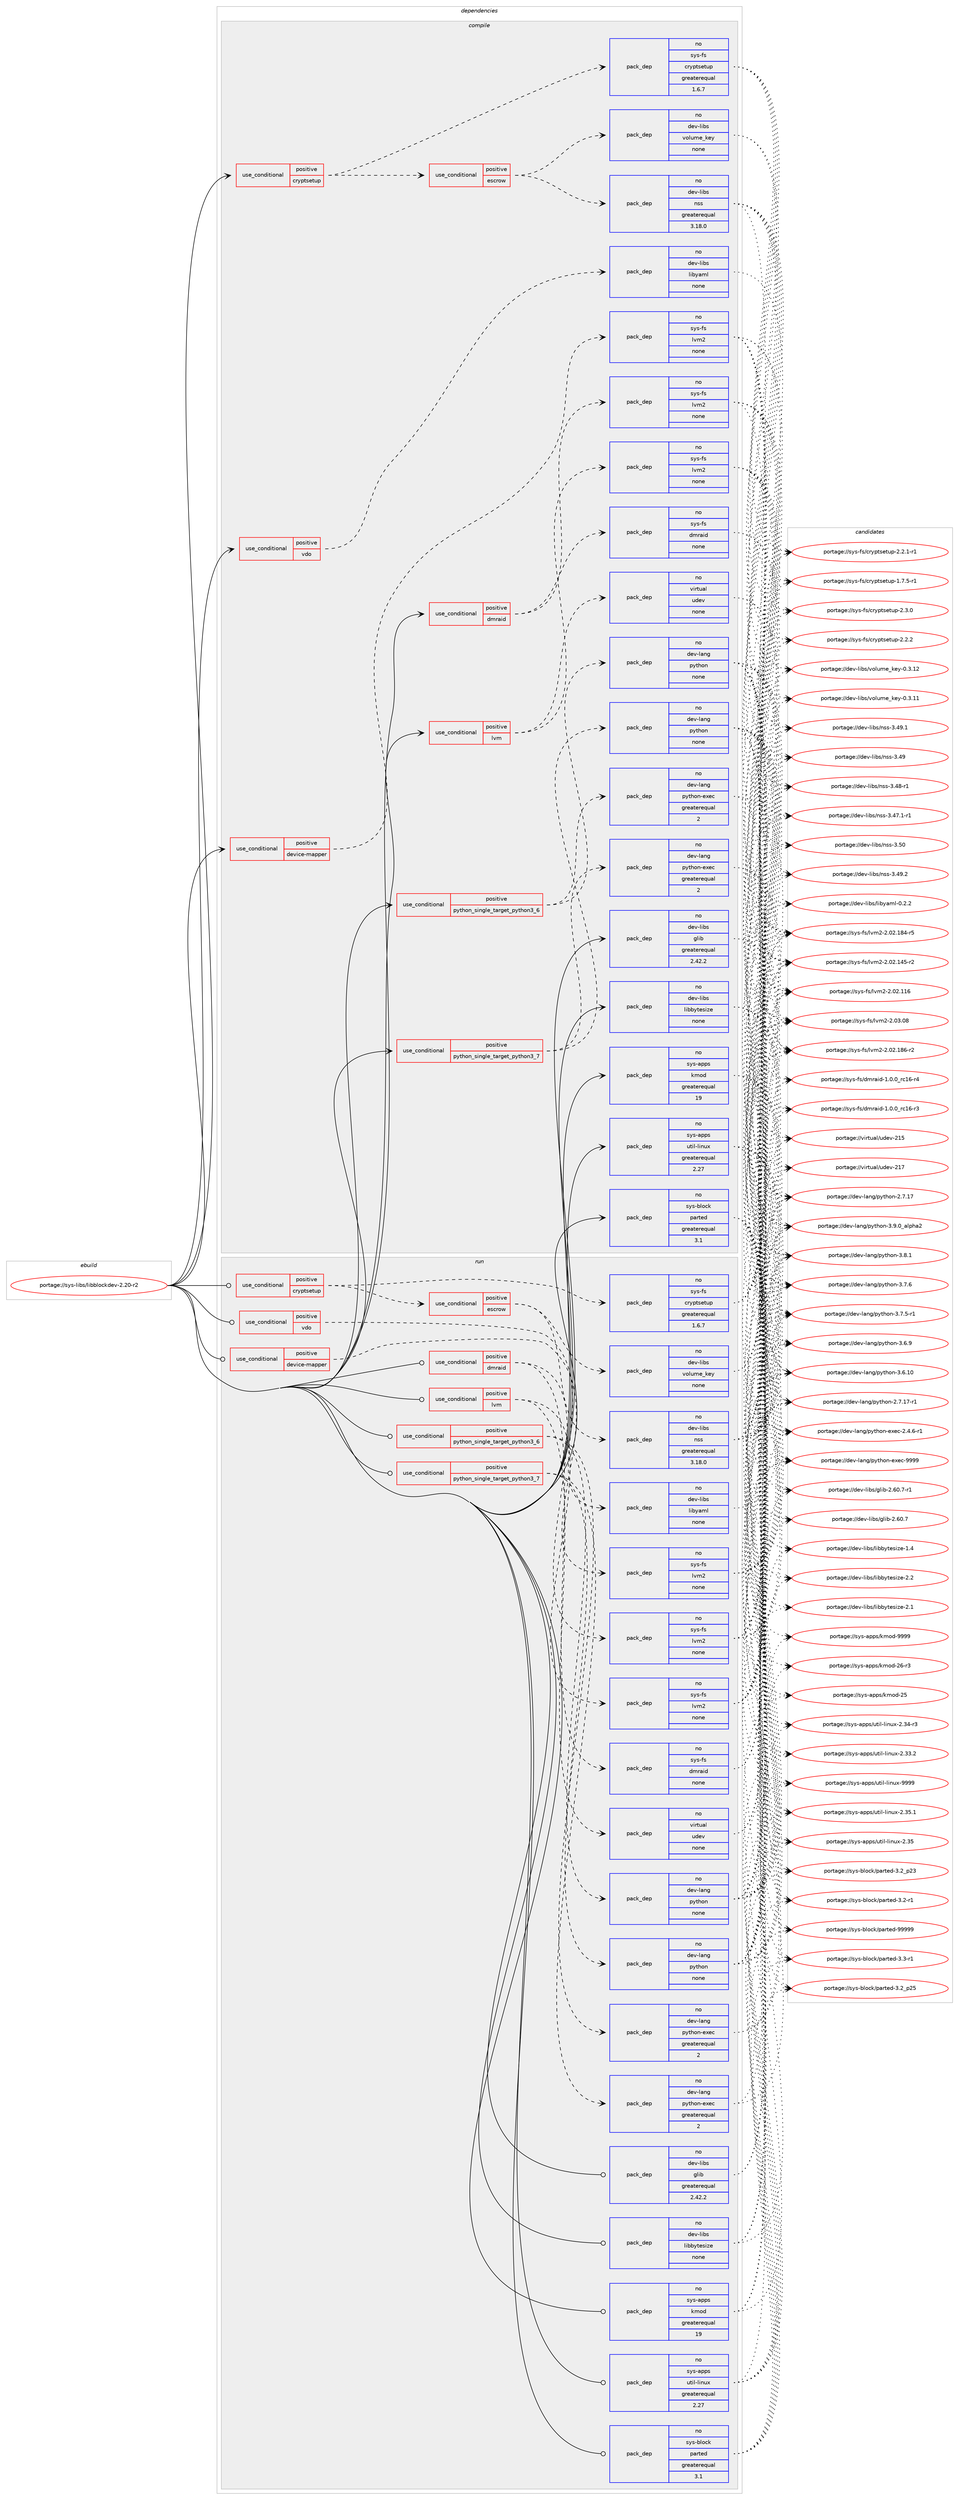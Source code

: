 digraph prolog {

# *************
# Graph options
# *************

newrank=true;
concentrate=true;
compound=true;
graph [rankdir=LR,fontname=Helvetica,fontsize=10,ranksep=1.5];#, ranksep=2.5, nodesep=0.2];
edge  [arrowhead=vee];
node  [fontname=Helvetica,fontsize=10];

# **********
# The ebuild
# **********

subgraph cluster_leftcol {
color=gray;
rank=same;
label=<<i>ebuild</i>>;
id [label="portage://sys-libs/libblockdev-2.20-r2", color=red, width=4, href="../sys-libs/libblockdev-2.20-r2.svg"];
}

# ****************
# The dependencies
# ****************

subgraph cluster_midcol {
color=gray;
label=<<i>dependencies</i>>;
subgraph cluster_compile {
fillcolor="#eeeeee";
style=filled;
label=<<i>compile</i>>;
subgraph cond7745 {
dependency40899 [label=<<TABLE BORDER="0" CELLBORDER="1" CELLSPACING="0" CELLPADDING="4"><TR><TD ROWSPAN="3" CELLPADDING="10">use_conditional</TD></TR><TR><TD>positive</TD></TR><TR><TD>cryptsetup</TD></TR></TABLE>>, shape=none, color=red];
subgraph cond7746 {
dependency40900 [label=<<TABLE BORDER="0" CELLBORDER="1" CELLSPACING="0" CELLPADDING="4"><TR><TD ROWSPAN="3" CELLPADDING="10">use_conditional</TD></TR><TR><TD>positive</TD></TR><TR><TD>escrow</TD></TR></TABLE>>, shape=none, color=red];
subgraph pack32200 {
dependency40901 [label=<<TABLE BORDER="0" CELLBORDER="1" CELLSPACING="0" CELLPADDING="4" WIDTH="220"><TR><TD ROWSPAN="6" CELLPADDING="30">pack_dep</TD></TR><TR><TD WIDTH="110">no</TD></TR><TR><TD>dev-libs</TD></TR><TR><TD>nss</TD></TR><TR><TD>greaterequal</TD></TR><TR><TD>3.18.0</TD></TR></TABLE>>, shape=none, color=blue];
}
dependency40900:e -> dependency40901:w [weight=20,style="dashed",arrowhead="vee"];
subgraph pack32201 {
dependency40902 [label=<<TABLE BORDER="0" CELLBORDER="1" CELLSPACING="0" CELLPADDING="4" WIDTH="220"><TR><TD ROWSPAN="6" CELLPADDING="30">pack_dep</TD></TR><TR><TD WIDTH="110">no</TD></TR><TR><TD>dev-libs</TD></TR><TR><TD>volume_key</TD></TR><TR><TD>none</TD></TR><TR><TD></TD></TR></TABLE>>, shape=none, color=blue];
}
dependency40900:e -> dependency40902:w [weight=20,style="dashed",arrowhead="vee"];
}
dependency40899:e -> dependency40900:w [weight=20,style="dashed",arrowhead="vee"];
subgraph pack32202 {
dependency40903 [label=<<TABLE BORDER="0" CELLBORDER="1" CELLSPACING="0" CELLPADDING="4" WIDTH="220"><TR><TD ROWSPAN="6" CELLPADDING="30">pack_dep</TD></TR><TR><TD WIDTH="110">no</TD></TR><TR><TD>sys-fs</TD></TR><TR><TD>cryptsetup</TD></TR><TR><TD>greaterequal</TD></TR><TR><TD>1.6.7</TD></TR></TABLE>>, shape=none, color=blue];
}
dependency40899:e -> dependency40903:w [weight=20,style="dashed",arrowhead="vee"];
}
id:e -> dependency40899:w [weight=20,style="solid",arrowhead="vee"];
subgraph cond7747 {
dependency40904 [label=<<TABLE BORDER="0" CELLBORDER="1" CELLSPACING="0" CELLPADDING="4"><TR><TD ROWSPAN="3" CELLPADDING="10">use_conditional</TD></TR><TR><TD>positive</TD></TR><TR><TD>device-mapper</TD></TR></TABLE>>, shape=none, color=red];
subgraph pack32203 {
dependency40905 [label=<<TABLE BORDER="0" CELLBORDER="1" CELLSPACING="0" CELLPADDING="4" WIDTH="220"><TR><TD ROWSPAN="6" CELLPADDING="30">pack_dep</TD></TR><TR><TD WIDTH="110">no</TD></TR><TR><TD>sys-fs</TD></TR><TR><TD>lvm2</TD></TR><TR><TD>none</TD></TR><TR><TD></TD></TR></TABLE>>, shape=none, color=blue];
}
dependency40904:e -> dependency40905:w [weight=20,style="dashed",arrowhead="vee"];
}
id:e -> dependency40904:w [weight=20,style="solid",arrowhead="vee"];
subgraph cond7748 {
dependency40906 [label=<<TABLE BORDER="0" CELLBORDER="1" CELLSPACING="0" CELLPADDING="4"><TR><TD ROWSPAN="3" CELLPADDING="10">use_conditional</TD></TR><TR><TD>positive</TD></TR><TR><TD>dmraid</TD></TR></TABLE>>, shape=none, color=red];
subgraph pack32204 {
dependency40907 [label=<<TABLE BORDER="0" CELLBORDER="1" CELLSPACING="0" CELLPADDING="4" WIDTH="220"><TR><TD ROWSPAN="6" CELLPADDING="30">pack_dep</TD></TR><TR><TD WIDTH="110">no</TD></TR><TR><TD>sys-fs</TD></TR><TR><TD>dmraid</TD></TR><TR><TD>none</TD></TR><TR><TD></TD></TR></TABLE>>, shape=none, color=blue];
}
dependency40906:e -> dependency40907:w [weight=20,style="dashed",arrowhead="vee"];
subgraph pack32205 {
dependency40908 [label=<<TABLE BORDER="0" CELLBORDER="1" CELLSPACING="0" CELLPADDING="4" WIDTH="220"><TR><TD ROWSPAN="6" CELLPADDING="30">pack_dep</TD></TR><TR><TD WIDTH="110">no</TD></TR><TR><TD>sys-fs</TD></TR><TR><TD>lvm2</TD></TR><TR><TD>none</TD></TR><TR><TD></TD></TR></TABLE>>, shape=none, color=blue];
}
dependency40906:e -> dependency40908:w [weight=20,style="dashed",arrowhead="vee"];
}
id:e -> dependency40906:w [weight=20,style="solid",arrowhead="vee"];
subgraph cond7749 {
dependency40909 [label=<<TABLE BORDER="0" CELLBORDER="1" CELLSPACING="0" CELLPADDING="4"><TR><TD ROWSPAN="3" CELLPADDING="10">use_conditional</TD></TR><TR><TD>positive</TD></TR><TR><TD>lvm</TD></TR></TABLE>>, shape=none, color=red];
subgraph pack32206 {
dependency40910 [label=<<TABLE BORDER="0" CELLBORDER="1" CELLSPACING="0" CELLPADDING="4" WIDTH="220"><TR><TD ROWSPAN="6" CELLPADDING="30">pack_dep</TD></TR><TR><TD WIDTH="110">no</TD></TR><TR><TD>sys-fs</TD></TR><TR><TD>lvm2</TD></TR><TR><TD>none</TD></TR><TR><TD></TD></TR></TABLE>>, shape=none, color=blue];
}
dependency40909:e -> dependency40910:w [weight=20,style="dashed",arrowhead="vee"];
subgraph pack32207 {
dependency40911 [label=<<TABLE BORDER="0" CELLBORDER="1" CELLSPACING="0" CELLPADDING="4" WIDTH="220"><TR><TD ROWSPAN="6" CELLPADDING="30">pack_dep</TD></TR><TR><TD WIDTH="110">no</TD></TR><TR><TD>virtual</TD></TR><TR><TD>udev</TD></TR><TR><TD>none</TD></TR><TR><TD></TD></TR></TABLE>>, shape=none, color=blue];
}
dependency40909:e -> dependency40911:w [weight=20,style="dashed",arrowhead="vee"];
}
id:e -> dependency40909:w [weight=20,style="solid",arrowhead="vee"];
subgraph cond7750 {
dependency40912 [label=<<TABLE BORDER="0" CELLBORDER="1" CELLSPACING="0" CELLPADDING="4"><TR><TD ROWSPAN="3" CELLPADDING="10">use_conditional</TD></TR><TR><TD>positive</TD></TR><TR><TD>python_single_target_python3_6</TD></TR></TABLE>>, shape=none, color=red];
subgraph pack32208 {
dependency40913 [label=<<TABLE BORDER="0" CELLBORDER="1" CELLSPACING="0" CELLPADDING="4" WIDTH="220"><TR><TD ROWSPAN="6" CELLPADDING="30">pack_dep</TD></TR><TR><TD WIDTH="110">no</TD></TR><TR><TD>dev-lang</TD></TR><TR><TD>python</TD></TR><TR><TD>none</TD></TR><TR><TD></TD></TR></TABLE>>, shape=none, color=blue];
}
dependency40912:e -> dependency40913:w [weight=20,style="dashed",arrowhead="vee"];
subgraph pack32209 {
dependency40914 [label=<<TABLE BORDER="0" CELLBORDER="1" CELLSPACING="0" CELLPADDING="4" WIDTH="220"><TR><TD ROWSPAN="6" CELLPADDING="30">pack_dep</TD></TR><TR><TD WIDTH="110">no</TD></TR><TR><TD>dev-lang</TD></TR><TR><TD>python-exec</TD></TR><TR><TD>greaterequal</TD></TR><TR><TD>2</TD></TR></TABLE>>, shape=none, color=blue];
}
dependency40912:e -> dependency40914:w [weight=20,style="dashed",arrowhead="vee"];
}
id:e -> dependency40912:w [weight=20,style="solid",arrowhead="vee"];
subgraph cond7751 {
dependency40915 [label=<<TABLE BORDER="0" CELLBORDER="1" CELLSPACING="0" CELLPADDING="4"><TR><TD ROWSPAN="3" CELLPADDING="10">use_conditional</TD></TR><TR><TD>positive</TD></TR><TR><TD>python_single_target_python3_7</TD></TR></TABLE>>, shape=none, color=red];
subgraph pack32210 {
dependency40916 [label=<<TABLE BORDER="0" CELLBORDER="1" CELLSPACING="0" CELLPADDING="4" WIDTH="220"><TR><TD ROWSPAN="6" CELLPADDING="30">pack_dep</TD></TR><TR><TD WIDTH="110">no</TD></TR><TR><TD>dev-lang</TD></TR><TR><TD>python</TD></TR><TR><TD>none</TD></TR><TR><TD></TD></TR></TABLE>>, shape=none, color=blue];
}
dependency40915:e -> dependency40916:w [weight=20,style="dashed",arrowhead="vee"];
subgraph pack32211 {
dependency40917 [label=<<TABLE BORDER="0" CELLBORDER="1" CELLSPACING="0" CELLPADDING="4" WIDTH="220"><TR><TD ROWSPAN="6" CELLPADDING="30">pack_dep</TD></TR><TR><TD WIDTH="110">no</TD></TR><TR><TD>dev-lang</TD></TR><TR><TD>python-exec</TD></TR><TR><TD>greaterequal</TD></TR><TR><TD>2</TD></TR></TABLE>>, shape=none, color=blue];
}
dependency40915:e -> dependency40917:w [weight=20,style="dashed",arrowhead="vee"];
}
id:e -> dependency40915:w [weight=20,style="solid",arrowhead="vee"];
subgraph cond7752 {
dependency40918 [label=<<TABLE BORDER="0" CELLBORDER="1" CELLSPACING="0" CELLPADDING="4"><TR><TD ROWSPAN="3" CELLPADDING="10">use_conditional</TD></TR><TR><TD>positive</TD></TR><TR><TD>vdo</TD></TR></TABLE>>, shape=none, color=red];
subgraph pack32212 {
dependency40919 [label=<<TABLE BORDER="0" CELLBORDER="1" CELLSPACING="0" CELLPADDING="4" WIDTH="220"><TR><TD ROWSPAN="6" CELLPADDING="30">pack_dep</TD></TR><TR><TD WIDTH="110">no</TD></TR><TR><TD>dev-libs</TD></TR><TR><TD>libyaml</TD></TR><TR><TD>none</TD></TR><TR><TD></TD></TR></TABLE>>, shape=none, color=blue];
}
dependency40918:e -> dependency40919:w [weight=20,style="dashed",arrowhead="vee"];
}
id:e -> dependency40918:w [weight=20,style="solid",arrowhead="vee"];
subgraph pack32213 {
dependency40920 [label=<<TABLE BORDER="0" CELLBORDER="1" CELLSPACING="0" CELLPADDING="4" WIDTH="220"><TR><TD ROWSPAN="6" CELLPADDING="30">pack_dep</TD></TR><TR><TD WIDTH="110">no</TD></TR><TR><TD>dev-libs</TD></TR><TR><TD>glib</TD></TR><TR><TD>greaterequal</TD></TR><TR><TD>2.42.2</TD></TR></TABLE>>, shape=none, color=blue];
}
id:e -> dependency40920:w [weight=20,style="solid",arrowhead="vee"];
subgraph pack32214 {
dependency40921 [label=<<TABLE BORDER="0" CELLBORDER="1" CELLSPACING="0" CELLPADDING="4" WIDTH="220"><TR><TD ROWSPAN="6" CELLPADDING="30">pack_dep</TD></TR><TR><TD WIDTH="110">no</TD></TR><TR><TD>dev-libs</TD></TR><TR><TD>libbytesize</TD></TR><TR><TD>none</TD></TR><TR><TD></TD></TR></TABLE>>, shape=none, color=blue];
}
id:e -> dependency40921:w [weight=20,style="solid",arrowhead="vee"];
subgraph pack32215 {
dependency40922 [label=<<TABLE BORDER="0" CELLBORDER="1" CELLSPACING="0" CELLPADDING="4" WIDTH="220"><TR><TD ROWSPAN="6" CELLPADDING="30">pack_dep</TD></TR><TR><TD WIDTH="110">no</TD></TR><TR><TD>sys-apps</TD></TR><TR><TD>kmod</TD></TR><TR><TD>greaterequal</TD></TR><TR><TD>19</TD></TR></TABLE>>, shape=none, color=blue];
}
id:e -> dependency40922:w [weight=20,style="solid",arrowhead="vee"];
subgraph pack32216 {
dependency40923 [label=<<TABLE BORDER="0" CELLBORDER="1" CELLSPACING="0" CELLPADDING="4" WIDTH="220"><TR><TD ROWSPAN="6" CELLPADDING="30">pack_dep</TD></TR><TR><TD WIDTH="110">no</TD></TR><TR><TD>sys-apps</TD></TR><TR><TD>util-linux</TD></TR><TR><TD>greaterequal</TD></TR><TR><TD>2.27</TD></TR></TABLE>>, shape=none, color=blue];
}
id:e -> dependency40923:w [weight=20,style="solid",arrowhead="vee"];
subgraph pack32217 {
dependency40924 [label=<<TABLE BORDER="0" CELLBORDER="1" CELLSPACING="0" CELLPADDING="4" WIDTH="220"><TR><TD ROWSPAN="6" CELLPADDING="30">pack_dep</TD></TR><TR><TD WIDTH="110">no</TD></TR><TR><TD>sys-block</TD></TR><TR><TD>parted</TD></TR><TR><TD>greaterequal</TD></TR><TR><TD>3.1</TD></TR></TABLE>>, shape=none, color=blue];
}
id:e -> dependency40924:w [weight=20,style="solid",arrowhead="vee"];
}
subgraph cluster_compileandrun {
fillcolor="#eeeeee";
style=filled;
label=<<i>compile and run</i>>;
}
subgraph cluster_run {
fillcolor="#eeeeee";
style=filled;
label=<<i>run</i>>;
subgraph cond7753 {
dependency40925 [label=<<TABLE BORDER="0" CELLBORDER="1" CELLSPACING="0" CELLPADDING="4"><TR><TD ROWSPAN="3" CELLPADDING="10">use_conditional</TD></TR><TR><TD>positive</TD></TR><TR><TD>cryptsetup</TD></TR></TABLE>>, shape=none, color=red];
subgraph cond7754 {
dependency40926 [label=<<TABLE BORDER="0" CELLBORDER="1" CELLSPACING="0" CELLPADDING="4"><TR><TD ROWSPAN="3" CELLPADDING="10">use_conditional</TD></TR><TR><TD>positive</TD></TR><TR><TD>escrow</TD></TR></TABLE>>, shape=none, color=red];
subgraph pack32218 {
dependency40927 [label=<<TABLE BORDER="0" CELLBORDER="1" CELLSPACING="0" CELLPADDING="4" WIDTH="220"><TR><TD ROWSPAN="6" CELLPADDING="30">pack_dep</TD></TR><TR><TD WIDTH="110">no</TD></TR><TR><TD>dev-libs</TD></TR><TR><TD>nss</TD></TR><TR><TD>greaterequal</TD></TR><TR><TD>3.18.0</TD></TR></TABLE>>, shape=none, color=blue];
}
dependency40926:e -> dependency40927:w [weight=20,style="dashed",arrowhead="vee"];
subgraph pack32219 {
dependency40928 [label=<<TABLE BORDER="0" CELLBORDER="1" CELLSPACING="0" CELLPADDING="4" WIDTH="220"><TR><TD ROWSPAN="6" CELLPADDING="30">pack_dep</TD></TR><TR><TD WIDTH="110">no</TD></TR><TR><TD>dev-libs</TD></TR><TR><TD>volume_key</TD></TR><TR><TD>none</TD></TR><TR><TD></TD></TR></TABLE>>, shape=none, color=blue];
}
dependency40926:e -> dependency40928:w [weight=20,style="dashed",arrowhead="vee"];
}
dependency40925:e -> dependency40926:w [weight=20,style="dashed",arrowhead="vee"];
subgraph pack32220 {
dependency40929 [label=<<TABLE BORDER="0" CELLBORDER="1" CELLSPACING="0" CELLPADDING="4" WIDTH="220"><TR><TD ROWSPAN="6" CELLPADDING="30">pack_dep</TD></TR><TR><TD WIDTH="110">no</TD></TR><TR><TD>sys-fs</TD></TR><TR><TD>cryptsetup</TD></TR><TR><TD>greaterequal</TD></TR><TR><TD>1.6.7</TD></TR></TABLE>>, shape=none, color=blue];
}
dependency40925:e -> dependency40929:w [weight=20,style="dashed",arrowhead="vee"];
}
id:e -> dependency40925:w [weight=20,style="solid",arrowhead="odot"];
subgraph cond7755 {
dependency40930 [label=<<TABLE BORDER="0" CELLBORDER="1" CELLSPACING="0" CELLPADDING="4"><TR><TD ROWSPAN="3" CELLPADDING="10">use_conditional</TD></TR><TR><TD>positive</TD></TR><TR><TD>device-mapper</TD></TR></TABLE>>, shape=none, color=red];
subgraph pack32221 {
dependency40931 [label=<<TABLE BORDER="0" CELLBORDER="1" CELLSPACING="0" CELLPADDING="4" WIDTH="220"><TR><TD ROWSPAN="6" CELLPADDING="30">pack_dep</TD></TR><TR><TD WIDTH="110">no</TD></TR><TR><TD>sys-fs</TD></TR><TR><TD>lvm2</TD></TR><TR><TD>none</TD></TR><TR><TD></TD></TR></TABLE>>, shape=none, color=blue];
}
dependency40930:e -> dependency40931:w [weight=20,style="dashed",arrowhead="vee"];
}
id:e -> dependency40930:w [weight=20,style="solid",arrowhead="odot"];
subgraph cond7756 {
dependency40932 [label=<<TABLE BORDER="0" CELLBORDER="1" CELLSPACING="0" CELLPADDING="4"><TR><TD ROWSPAN="3" CELLPADDING="10">use_conditional</TD></TR><TR><TD>positive</TD></TR><TR><TD>dmraid</TD></TR></TABLE>>, shape=none, color=red];
subgraph pack32222 {
dependency40933 [label=<<TABLE BORDER="0" CELLBORDER="1" CELLSPACING="0" CELLPADDING="4" WIDTH="220"><TR><TD ROWSPAN="6" CELLPADDING="30">pack_dep</TD></TR><TR><TD WIDTH="110">no</TD></TR><TR><TD>sys-fs</TD></TR><TR><TD>dmraid</TD></TR><TR><TD>none</TD></TR><TR><TD></TD></TR></TABLE>>, shape=none, color=blue];
}
dependency40932:e -> dependency40933:w [weight=20,style="dashed",arrowhead="vee"];
subgraph pack32223 {
dependency40934 [label=<<TABLE BORDER="0" CELLBORDER="1" CELLSPACING="0" CELLPADDING="4" WIDTH="220"><TR><TD ROWSPAN="6" CELLPADDING="30">pack_dep</TD></TR><TR><TD WIDTH="110">no</TD></TR><TR><TD>sys-fs</TD></TR><TR><TD>lvm2</TD></TR><TR><TD>none</TD></TR><TR><TD></TD></TR></TABLE>>, shape=none, color=blue];
}
dependency40932:e -> dependency40934:w [weight=20,style="dashed",arrowhead="vee"];
}
id:e -> dependency40932:w [weight=20,style="solid",arrowhead="odot"];
subgraph cond7757 {
dependency40935 [label=<<TABLE BORDER="0" CELLBORDER="1" CELLSPACING="0" CELLPADDING="4"><TR><TD ROWSPAN="3" CELLPADDING="10">use_conditional</TD></TR><TR><TD>positive</TD></TR><TR><TD>lvm</TD></TR></TABLE>>, shape=none, color=red];
subgraph pack32224 {
dependency40936 [label=<<TABLE BORDER="0" CELLBORDER="1" CELLSPACING="0" CELLPADDING="4" WIDTH="220"><TR><TD ROWSPAN="6" CELLPADDING="30">pack_dep</TD></TR><TR><TD WIDTH="110">no</TD></TR><TR><TD>sys-fs</TD></TR><TR><TD>lvm2</TD></TR><TR><TD>none</TD></TR><TR><TD></TD></TR></TABLE>>, shape=none, color=blue];
}
dependency40935:e -> dependency40936:w [weight=20,style="dashed",arrowhead="vee"];
subgraph pack32225 {
dependency40937 [label=<<TABLE BORDER="0" CELLBORDER="1" CELLSPACING="0" CELLPADDING="4" WIDTH="220"><TR><TD ROWSPAN="6" CELLPADDING="30">pack_dep</TD></TR><TR><TD WIDTH="110">no</TD></TR><TR><TD>virtual</TD></TR><TR><TD>udev</TD></TR><TR><TD>none</TD></TR><TR><TD></TD></TR></TABLE>>, shape=none, color=blue];
}
dependency40935:e -> dependency40937:w [weight=20,style="dashed",arrowhead="vee"];
}
id:e -> dependency40935:w [weight=20,style="solid",arrowhead="odot"];
subgraph cond7758 {
dependency40938 [label=<<TABLE BORDER="0" CELLBORDER="1" CELLSPACING="0" CELLPADDING="4"><TR><TD ROWSPAN="3" CELLPADDING="10">use_conditional</TD></TR><TR><TD>positive</TD></TR><TR><TD>python_single_target_python3_6</TD></TR></TABLE>>, shape=none, color=red];
subgraph pack32226 {
dependency40939 [label=<<TABLE BORDER="0" CELLBORDER="1" CELLSPACING="0" CELLPADDING="4" WIDTH="220"><TR><TD ROWSPAN="6" CELLPADDING="30">pack_dep</TD></TR><TR><TD WIDTH="110">no</TD></TR><TR><TD>dev-lang</TD></TR><TR><TD>python</TD></TR><TR><TD>none</TD></TR><TR><TD></TD></TR></TABLE>>, shape=none, color=blue];
}
dependency40938:e -> dependency40939:w [weight=20,style="dashed",arrowhead="vee"];
subgraph pack32227 {
dependency40940 [label=<<TABLE BORDER="0" CELLBORDER="1" CELLSPACING="0" CELLPADDING="4" WIDTH="220"><TR><TD ROWSPAN="6" CELLPADDING="30">pack_dep</TD></TR><TR><TD WIDTH="110">no</TD></TR><TR><TD>dev-lang</TD></TR><TR><TD>python-exec</TD></TR><TR><TD>greaterequal</TD></TR><TR><TD>2</TD></TR></TABLE>>, shape=none, color=blue];
}
dependency40938:e -> dependency40940:w [weight=20,style="dashed",arrowhead="vee"];
}
id:e -> dependency40938:w [weight=20,style="solid",arrowhead="odot"];
subgraph cond7759 {
dependency40941 [label=<<TABLE BORDER="0" CELLBORDER="1" CELLSPACING="0" CELLPADDING="4"><TR><TD ROWSPAN="3" CELLPADDING="10">use_conditional</TD></TR><TR><TD>positive</TD></TR><TR><TD>python_single_target_python3_7</TD></TR></TABLE>>, shape=none, color=red];
subgraph pack32228 {
dependency40942 [label=<<TABLE BORDER="0" CELLBORDER="1" CELLSPACING="0" CELLPADDING="4" WIDTH="220"><TR><TD ROWSPAN="6" CELLPADDING="30">pack_dep</TD></TR><TR><TD WIDTH="110">no</TD></TR><TR><TD>dev-lang</TD></TR><TR><TD>python</TD></TR><TR><TD>none</TD></TR><TR><TD></TD></TR></TABLE>>, shape=none, color=blue];
}
dependency40941:e -> dependency40942:w [weight=20,style="dashed",arrowhead="vee"];
subgraph pack32229 {
dependency40943 [label=<<TABLE BORDER="0" CELLBORDER="1" CELLSPACING="0" CELLPADDING="4" WIDTH="220"><TR><TD ROWSPAN="6" CELLPADDING="30">pack_dep</TD></TR><TR><TD WIDTH="110">no</TD></TR><TR><TD>dev-lang</TD></TR><TR><TD>python-exec</TD></TR><TR><TD>greaterequal</TD></TR><TR><TD>2</TD></TR></TABLE>>, shape=none, color=blue];
}
dependency40941:e -> dependency40943:w [weight=20,style="dashed",arrowhead="vee"];
}
id:e -> dependency40941:w [weight=20,style="solid",arrowhead="odot"];
subgraph cond7760 {
dependency40944 [label=<<TABLE BORDER="0" CELLBORDER="1" CELLSPACING="0" CELLPADDING="4"><TR><TD ROWSPAN="3" CELLPADDING="10">use_conditional</TD></TR><TR><TD>positive</TD></TR><TR><TD>vdo</TD></TR></TABLE>>, shape=none, color=red];
subgraph pack32230 {
dependency40945 [label=<<TABLE BORDER="0" CELLBORDER="1" CELLSPACING="0" CELLPADDING="4" WIDTH="220"><TR><TD ROWSPAN="6" CELLPADDING="30">pack_dep</TD></TR><TR><TD WIDTH="110">no</TD></TR><TR><TD>dev-libs</TD></TR><TR><TD>libyaml</TD></TR><TR><TD>none</TD></TR><TR><TD></TD></TR></TABLE>>, shape=none, color=blue];
}
dependency40944:e -> dependency40945:w [weight=20,style="dashed",arrowhead="vee"];
}
id:e -> dependency40944:w [weight=20,style="solid",arrowhead="odot"];
subgraph pack32231 {
dependency40946 [label=<<TABLE BORDER="0" CELLBORDER="1" CELLSPACING="0" CELLPADDING="4" WIDTH="220"><TR><TD ROWSPAN="6" CELLPADDING="30">pack_dep</TD></TR><TR><TD WIDTH="110">no</TD></TR><TR><TD>dev-libs</TD></TR><TR><TD>glib</TD></TR><TR><TD>greaterequal</TD></TR><TR><TD>2.42.2</TD></TR></TABLE>>, shape=none, color=blue];
}
id:e -> dependency40946:w [weight=20,style="solid",arrowhead="odot"];
subgraph pack32232 {
dependency40947 [label=<<TABLE BORDER="0" CELLBORDER="1" CELLSPACING="0" CELLPADDING="4" WIDTH="220"><TR><TD ROWSPAN="6" CELLPADDING="30">pack_dep</TD></TR><TR><TD WIDTH="110">no</TD></TR><TR><TD>dev-libs</TD></TR><TR><TD>libbytesize</TD></TR><TR><TD>none</TD></TR><TR><TD></TD></TR></TABLE>>, shape=none, color=blue];
}
id:e -> dependency40947:w [weight=20,style="solid",arrowhead="odot"];
subgraph pack32233 {
dependency40948 [label=<<TABLE BORDER="0" CELLBORDER="1" CELLSPACING="0" CELLPADDING="4" WIDTH="220"><TR><TD ROWSPAN="6" CELLPADDING="30">pack_dep</TD></TR><TR><TD WIDTH="110">no</TD></TR><TR><TD>sys-apps</TD></TR><TR><TD>kmod</TD></TR><TR><TD>greaterequal</TD></TR><TR><TD>19</TD></TR></TABLE>>, shape=none, color=blue];
}
id:e -> dependency40948:w [weight=20,style="solid",arrowhead="odot"];
subgraph pack32234 {
dependency40949 [label=<<TABLE BORDER="0" CELLBORDER="1" CELLSPACING="0" CELLPADDING="4" WIDTH="220"><TR><TD ROWSPAN="6" CELLPADDING="30">pack_dep</TD></TR><TR><TD WIDTH="110">no</TD></TR><TR><TD>sys-apps</TD></TR><TR><TD>util-linux</TD></TR><TR><TD>greaterequal</TD></TR><TR><TD>2.27</TD></TR></TABLE>>, shape=none, color=blue];
}
id:e -> dependency40949:w [weight=20,style="solid",arrowhead="odot"];
subgraph pack32235 {
dependency40950 [label=<<TABLE BORDER="0" CELLBORDER="1" CELLSPACING="0" CELLPADDING="4" WIDTH="220"><TR><TD ROWSPAN="6" CELLPADDING="30">pack_dep</TD></TR><TR><TD WIDTH="110">no</TD></TR><TR><TD>sys-block</TD></TR><TR><TD>parted</TD></TR><TR><TD>greaterequal</TD></TR><TR><TD>3.1</TD></TR></TABLE>>, shape=none, color=blue];
}
id:e -> dependency40950:w [weight=20,style="solid",arrowhead="odot"];
}
}

# **************
# The candidates
# **************

subgraph cluster_choices {
rank=same;
color=gray;
label=<<i>candidates</i>>;

subgraph choice32200 {
color=black;
nodesep=1;
choice1001011184510810598115471101151154551465348 [label="portage://dev-libs/nss-3.50", color=red, width=4,href="../dev-libs/nss-3.50.svg"];
choice10010111845108105981154711011511545514652574650 [label="portage://dev-libs/nss-3.49.2", color=red, width=4,href="../dev-libs/nss-3.49.2.svg"];
choice10010111845108105981154711011511545514652574649 [label="portage://dev-libs/nss-3.49.1", color=red, width=4,href="../dev-libs/nss-3.49.1.svg"];
choice1001011184510810598115471101151154551465257 [label="portage://dev-libs/nss-3.49", color=red, width=4,href="../dev-libs/nss-3.49.svg"];
choice10010111845108105981154711011511545514652564511449 [label="portage://dev-libs/nss-3.48-r1", color=red, width=4,href="../dev-libs/nss-3.48-r1.svg"];
choice100101118451081059811547110115115455146525546494511449 [label="portage://dev-libs/nss-3.47.1-r1", color=red, width=4,href="../dev-libs/nss-3.47.1-r1.svg"];
dependency40901:e -> choice1001011184510810598115471101151154551465348:w [style=dotted,weight="100"];
dependency40901:e -> choice10010111845108105981154711011511545514652574650:w [style=dotted,weight="100"];
dependency40901:e -> choice10010111845108105981154711011511545514652574649:w [style=dotted,weight="100"];
dependency40901:e -> choice1001011184510810598115471101151154551465257:w [style=dotted,weight="100"];
dependency40901:e -> choice10010111845108105981154711011511545514652564511449:w [style=dotted,weight="100"];
dependency40901:e -> choice100101118451081059811547110115115455146525546494511449:w [style=dotted,weight="100"];
}
subgraph choice32201 {
color=black;
nodesep=1;
choice1001011184510810598115471181111081171091019510710112145484651464950 [label="portage://dev-libs/volume_key-0.3.12", color=red, width=4,href="../dev-libs/volume_key-0.3.12.svg"];
choice1001011184510810598115471181111081171091019510710112145484651464949 [label="portage://dev-libs/volume_key-0.3.11", color=red, width=4,href="../dev-libs/volume_key-0.3.11.svg"];
dependency40902:e -> choice1001011184510810598115471181111081171091019510710112145484651464950:w [style=dotted,weight="100"];
dependency40902:e -> choice1001011184510810598115471181111081171091019510710112145484651464949:w [style=dotted,weight="100"];
}
subgraph choice32202 {
color=black;
nodesep=1;
choice115121115451021154799114121112116115101116117112455046514648 [label="portage://sys-fs/cryptsetup-2.3.0", color=red, width=4,href="../sys-fs/cryptsetup-2.3.0.svg"];
choice115121115451021154799114121112116115101116117112455046504650 [label="portage://sys-fs/cryptsetup-2.2.2", color=red, width=4,href="../sys-fs/cryptsetup-2.2.2.svg"];
choice1151211154510211547991141211121161151011161171124550465046494511449 [label="portage://sys-fs/cryptsetup-2.2.1-r1", color=red, width=4,href="../sys-fs/cryptsetup-2.2.1-r1.svg"];
choice1151211154510211547991141211121161151011161171124549465546534511449 [label="portage://sys-fs/cryptsetup-1.7.5-r1", color=red, width=4,href="../sys-fs/cryptsetup-1.7.5-r1.svg"];
dependency40903:e -> choice115121115451021154799114121112116115101116117112455046514648:w [style=dotted,weight="100"];
dependency40903:e -> choice115121115451021154799114121112116115101116117112455046504650:w [style=dotted,weight="100"];
dependency40903:e -> choice1151211154510211547991141211121161151011161171124550465046494511449:w [style=dotted,weight="100"];
dependency40903:e -> choice1151211154510211547991141211121161151011161171124549465546534511449:w [style=dotted,weight="100"];
}
subgraph choice32203 {
color=black;
nodesep=1;
choice1151211154510211547108118109504550464851464856 [label="portage://sys-fs/lvm2-2.03.08", color=red, width=4,href="../sys-fs/lvm2-2.03.08.svg"];
choice1151211154510211547108118109504550464850464956544511450 [label="portage://sys-fs/lvm2-2.02.186-r2", color=red, width=4,href="../sys-fs/lvm2-2.02.186-r2.svg"];
choice1151211154510211547108118109504550464850464956524511453 [label="portage://sys-fs/lvm2-2.02.184-r5", color=red, width=4,href="../sys-fs/lvm2-2.02.184-r5.svg"];
choice1151211154510211547108118109504550464850464952534511450 [label="portage://sys-fs/lvm2-2.02.145-r2", color=red, width=4,href="../sys-fs/lvm2-2.02.145-r2.svg"];
choice115121115451021154710811810950455046485046494954 [label="portage://sys-fs/lvm2-2.02.116", color=red, width=4,href="../sys-fs/lvm2-2.02.116.svg"];
dependency40905:e -> choice1151211154510211547108118109504550464851464856:w [style=dotted,weight="100"];
dependency40905:e -> choice1151211154510211547108118109504550464850464956544511450:w [style=dotted,weight="100"];
dependency40905:e -> choice1151211154510211547108118109504550464850464956524511453:w [style=dotted,weight="100"];
dependency40905:e -> choice1151211154510211547108118109504550464850464952534511450:w [style=dotted,weight="100"];
dependency40905:e -> choice115121115451021154710811810950455046485046494954:w [style=dotted,weight="100"];
}
subgraph choice32204 {
color=black;
nodesep=1;
choice115121115451021154710010911497105100454946484648951149949544511452 [label="portage://sys-fs/dmraid-1.0.0_rc16-r4", color=red, width=4,href="../sys-fs/dmraid-1.0.0_rc16-r4.svg"];
choice115121115451021154710010911497105100454946484648951149949544511451 [label="portage://sys-fs/dmraid-1.0.0_rc16-r3", color=red, width=4,href="../sys-fs/dmraid-1.0.0_rc16-r3.svg"];
dependency40907:e -> choice115121115451021154710010911497105100454946484648951149949544511452:w [style=dotted,weight="100"];
dependency40907:e -> choice115121115451021154710010911497105100454946484648951149949544511451:w [style=dotted,weight="100"];
}
subgraph choice32205 {
color=black;
nodesep=1;
choice1151211154510211547108118109504550464851464856 [label="portage://sys-fs/lvm2-2.03.08", color=red, width=4,href="../sys-fs/lvm2-2.03.08.svg"];
choice1151211154510211547108118109504550464850464956544511450 [label="portage://sys-fs/lvm2-2.02.186-r2", color=red, width=4,href="../sys-fs/lvm2-2.02.186-r2.svg"];
choice1151211154510211547108118109504550464850464956524511453 [label="portage://sys-fs/lvm2-2.02.184-r5", color=red, width=4,href="../sys-fs/lvm2-2.02.184-r5.svg"];
choice1151211154510211547108118109504550464850464952534511450 [label="portage://sys-fs/lvm2-2.02.145-r2", color=red, width=4,href="../sys-fs/lvm2-2.02.145-r2.svg"];
choice115121115451021154710811810950455046485046494954 [label="portage://sys-fs/lvm2-2.02.116", color=red, width=4,href="../sys-fs/lvm2-2.02.116.svg"];
dependency40908:e -> choice1151211154510211547108118109504550464851464856:w [style=dotted,weight="100"];
dependency40908:e -> choice1151211154510211547108118109504550464850464956544511450:w [style=dotted,weight="100"];
dependency40908:e -> choice1151211154510211547108118109504550464850464956524511453:w [style=dotted,weight="100"];
dependency40908:e -> choice1151211154510211547108118109504550464850464952534511450:w [style=dotted,weight="100"];
dependency40908:e -> choice115121115451021154710811810950455046485046494954:w [style=dotted,weight="100"];
}
subgraph choice32206 {
color=black;
nodesep=1;
choice1151211154510211547108118109504550464851464856 [label="portage://sys-fs/lvm2-2.03.08", color=red, width=4,href="../sys-fs/lvm2-2.03.08.svg"];
choice1151211154510211547108118109504550464850464956544511450 [label="portage://sys-fs/lvm2-2.02.186-r2", color=red, width=4,href="../sys-fs/lvm2-2.02.186-r2.svg"];
choice1151211154510211547108118109504550464850464956524511453 [label="portage://sys-fs/lvm2-2.02.184-r5", color=red, width=4,href="../sys-fs/lvm2-2.02.184-r5.svg"];
choice1151211154510211547108118109504550464850464952534511450 [label="portage://sys-fs/lvm2-2.02.145-r2", color=red, width=4,href="../sys-fs/lvm2-2.02.145-r2.svg"];
choice115121115451021154710811810950455046485046494954 [label="portage://sys-fs/lvm2-2.02.116", color=red, width=4,href="../sys-fs/lvm2-2.02.116.svg"];
dependency40910:e -> choice1151211154510211547108118109504550464851464856:w [style=dotted,weight="100"];
dependency40910:e -> choice1151211154510211547108118109504550464850464956544511450:w [style=dotted,weight="100"];
dependency40910:e -> choice1151211154510211547108118109504550464850464956524511453:w [style=dotted,weight="100"];
dependency40910:e -> choice1151211154510211547108118109504550464850464952534511450:w [style=dotted,weight="100"];
dependency40910:e -> choice115121115451021154710811810950455046485046494954:w [style=dotted,weight="100"];
}
subgraph choice32207 {
color=black;
nodesep=1;
choice118105114116117971084711710010111845504955 [label="portage://virtual/udev-217", color=red, width=4,href="../virtual/udev-217.svg"];
choice118105114116117971084711710010111845504953 [label="portage://virtual/udev-215", color=red, width=4,href="../virtual/udev-215.svg"];
dependency40911:e -> choice118105114116117971084711710010111845504955:w [style=dotted,weight="100"];
dependency40911:e -> choice118105114116117971084711710010111845504953:w [style=dotted,weight="100"];
}
subgraph choice32208 {
color=black;
nodesep=1;
choice10010111845108971101034711212111610411111045514657464895971081121049750 [label="portage://dev-lang/python-3.9.0_alpha2", color=red, width=4,href="../dev-lang/python-3.9.0_alpha2.svg"];
choice100101118451089711010347112121116104111110455146564649 [label="portage://dev-lang/python-3.8.1", color=red, width=4,href="../dev-lang/python-3.8.1.svg"];
choice100101118451089711010347112121116104111110455146554654 [label="portage://dev-lang/python-3.7.6", color=red, width=4,href="../dev-lang/python-3.7.6.svg"];
choice1001011184510897110103471121211161041111104551465546534511449 [label="portage://dev-lang/python-3.7.5-r1", color=red, width=4,href="../dev-lang/python-3.7.5-r1.svg"];
choice100101118451089711010347112121116104111110455146544657 [label="portage://dev-lang/python-3.6.9", color=red, width=4,href="../dev-lang/python-3.6.9.svg"];
choice10010111845108971101034711212111610411111045514654464948 [label="portage://dev-lang/python-3.6.10", color=red, width=4,href="../dev-lang/python-3.6.10.svg"];
choice100101118451089711010347112121116104111110455046554649554511449 [label="portage://dev-lang/python-2.7.17-r1", color=red, width=4,href="../dev-lang/python-2.7.17-r1.svg"];
choice10010111845108971101034711212111610411111045504655464955 [label="portage://dev-lang/python-2.7.17", color=red, width=4,href="../dev-lang/python-2.7.17.svg"];
dependency40913:e -> choice10010111845108971101034711212111610411111045514657464895971081121049750:w [style=dotted,weight="100"];
dependency40913:e -> choice100101118451089711010347112121116104111110455146564649:w [style=dotted,weight="100"];
dependency40913:e -> choice100101118451089711010347112121116104111110455146554654:w [style=dotted,weight="100"];
dependency40913:e -> choice1001011184510897110103471121211161041111104551465546534511449:w [style=dotted,weight="100"];
dependency40913:e -> choice100101118451089711010347112121116104111110455146544657:w [style=dotted,weight="100"];
dependency40913:e -> choice10010111845108971101034711212111610411111045514654464948:w [style=dotted,weight="100"];
dependency40913:e -> choice100101118451089711010347112121116104111110455046554649554511449:w [style=dotted,weight="100"];
dependency40913:e -> choice10010111845108971101034711212111610411111045504655464955:w [style=dotted,weight="100"];
}
subgraph choice32209 {
color=black;
nodesep=1;
choice10010111845108971101034711212111610411111045101120101994557575757 [label="portage://dev-lang/python-exec-9999", color=red, width=4,href="../dev-lang/python-exec-9999.svg"];
choice10010111845108971101034711212111610411111045101120101994550465246544511449 [label="portage://dev-lang/python-exec-2.4.6-r1", color=red, width=4,href="../dev-lang/python-exec-2.4.6-r1.svg"];
dependency40914:e -> choice10010111845108971101034711212111610411111045101120101994557575757:w [style=dotted,weight="100"];
dependency40914:e -> choice10010111845108971101034711212111610411111045101120101994550465246544511449:w [style=dotted,weight="100"];
}
subgraph choice32210 {
color=black;
nodesep=1;
choice10010111845108971101034711212111610411111045514657464895971081121049750 [label="portage://dev-lang/python-3.9.0_alpha2", color=red, width=4,href="../dev-lang/python-3.9.0_alpha2.svg"];
choice100101118451089711010347112121116104111110455146564649 [label="portage://dev-lang/python-3.8.1", color=red, width=4,href="../dev-lang/python-3.8.1.svg"];
choice100101118451089711010347112121116104111110455146554654 [label="portage://dev-lang/python-3.7.6", color=red, width=4,href="../dev-lang/python-3.7.6.svg"];
choice1001011184510897110103471121211161041111104551465546534511449 [label="portage://dev-lang/python-3.7.5-r1", color=red, width=4,href="../dev-lang/python-3.7.5-r1.svg"];
choice100101118451089711010347112121116104111110455146544657 [label="portage://dev-lang/python-3.6.9", color=red, width=4,href="../dev-lang/python-3.6.9.svg"];
choice10010111845108971101034711212111610411111045514654464948 [label="portage://dev-lang/python-3.6.10", color=red, width=4,href="../dev-lang/python-3.6.10.svg"];
choice100101118451089711010347112121116104111110455046554649554511449 [label="portage://dev-lang/python-2.7.17-r1", color=red, width=4,href="../dev-lang/python-2.7.17-r1.svg"];
choice10010111845108971101034711212111610411111045504655464955 [label="portage://dev-lang/python-2.7.17", color=red, width=4,href="../dev-lang/python-2.7.17.svg"];
dependency40916:e -> choice10010111845108971101034711212111610411111045514657464895971081121049750:w [style=dotted,weight="100"];
dependency40916:e -> choice100101118451089711010347112121116104111110455146564649:w [style=dotted,weight="100"];
dependency40916:e -> choice100101118451089711010347112121116104111110455146554654:w [style=dotted,weight="100"];
dependency40916:e -> choice1001011184510897110103471121211161041111104551465546534511449:w [style=dotted,weight="100"];
dependency40916:e -> choice100101118451089711010347112121116104111110455146544657:w [style=dotted,weight="100"];
dependency40916:e -> choice10010111845108971101034711212111610411111045514654464948:w [style=dotted,weight="100"];
dependency40916:e -> choice100101118451089711010347112121116104111110455046554649554511449:w [style=dotted,weight="100"];
dependency40916:e -> choice10010111845108971101034711212111610411111045504655464955:w [style=dotted,weight="100"];
}
subgraph choice32211 {
color=black;
nodesep=1;
choice10010111845108971101034711212111610411111045101120101994557575757 [label="portage://dev-lang/python-exec-9999", color=red, width=4,href="../dev-lang/python-exec-9999.svg"];
choice10010111845108971101034711212111610411111045101120101994550465246544511449 [label="portage://dev-lang/python-exec-2.4.6-r1", color=red, width=4,href="../dev-lang/python-exec-2.4.6-r1.svg"];
dependency40917:e -> choice10010111845108971101034711212111610411111045101120101994557575757:w [style=dotted,weight="100"];
dependency40917:e -> choice10010111845108971101034711212111610411111045101120101994550465246544511449:w [style=dotted,weight="100"];
}
subgraph choice32212 {
color=black;
nodesep=1;
choice1001011184510810598115471081059812197109108454846504650 [label="portage://dev-libs/libyaml-0.2.2", color=red, width=4,href="../dev-libs/libyaml-0.2.2.svg"];
dependency40919:e -> choice1001011184510810598115471081059812197109108454846504650:w [style=dotted,weight="100"];
}
subgraph choice32213 {
color=black;
nodesep=1;
choice10010111845108105981154710310810598455046544846554511449 [label="portage://dev-libs/glib-2.60.7-r1", color=red, width=4,href="../dev-libs/glib-2.60.7-r1.svg"];
choice1001011184510810598115471031081059845504654484655 [label="portage://dev-libs/glib-2.60.7", color=red, width=4,href="../dev-libs/glib-2.60.7.svg"];
dependency40920:e -> choice10010111845108105981154710310810598455046544846554511449:w [style=dotted,weight="100"];
dependency40920:e -> choice1001011184510810598115471031081059845504654484655:w [style=dotted,weight="100"];
}
subgraph choice32214 {
color=black;
nodesep=1;
choice100101118451081059811547108105989812111610111510512210145504650 [label="portage://dev-libs/libbytesize-2.2", color=red, width=4,href="../dev-libs/libbytesize-2.2.svg"];
choice100101118451081059811547108105989812111610111510512210145504649 [label="portage://dev-libs/libbytesize-2.1", color=red, width=4,href="../dev-libs/libbytesize-2.1.svg"];
choice100101118451081059811547108105989812111610111510512210145494652 [label="portage://dev-libs/libbytesize-1.4", color=red, width=4,href="../dev-libs/libbytesize-1.4.svg"];
dependency40921:e -> choice100101118451081059811547108105989812111610111510512210145504650:w [style=dotted,weight="100"];
dependency40921:e -> choice100101118451081059811547108105989812111610111510512210145504649:w [style=dotted,weight="100"];
dependency40921:e -> choice100101118451081059811547108105989812111610111510512210145494652:w [style=dotted,weight="100"];
}
subgraph choice32215 {
color=black;
nodesep=1;
choice1151211154597112112115471071091111004557575757 [label="portage://sys-apps/kmod-9999", color=red, width=4,href="../sys-apps/kmod-9999.svg"];
choice1151211154597112112115471071091111004550544511451 [label="portage://sys-apps/kmod-26-r3", color=red, width=4,href="../sys-apps/kmod-26-r3.svg"];
choice115121115459711211211547107109111100455053 [label="portage://sys-apps/kmod-25", color=red, width=4,href="../sys-apps/kmod-25.svg"];
dependency40922:e -> choice1151211154597112112115471071091111004557575757:w [style=dotted,weight="100"];
dependency40922:e -> choice1151211154597112112115471071091111004550544511451:w [style=dotted,weight="100"];
dependency40922:e -> choice115121115459711211211547107109111100455053:w [style=dotted,weight="100"];
}
subgraph choice32216 {
color=black;
nodesep=1;
choice115121115459711211211547117116105108451081051101171204557575757 [label="portage://sys-apps/util-linux-9999", color=red, width=4,href="../sys-apps/util-linux-9999.svg"];
choice1151211154597112112115471171161051084510810511011712045504651534649 [label="portage://sys-apps/util-linux-2.35.1", color=red, width=4,href="../sys-apps/util-linux-2.35.1.svg"];
choice115121115459711211211547117116105108451081051101171204550465153 [label="portage://sys-apps/util-linux-2.35", color=red, width=4,href="../sys-apps/util-linux-2.35.svg"];
choice1151211154597112112115471171161051084510810511011712045504651524511451 [label="portage://sys-apps/util-linux-2.34-r3", color=red, width=4,href="../sys-apps/util-linux-2.34-r3.svg"];
choice1151211154597112112115471171161051084510810511011712045504651514650 [label="portage://sys-apps/util-linux-2.33.2", color=red, width=4,href="../sys-apps/util-linux-2.33.2.svg"];
dependency40923:e -> choice115121115459711211211547117116105108451081051101171204557575757:w [style=dotted,weight="100"];
dependency40923:e -> choice1151211154597112112115471171161051084510810511011712045504651534649:w [style=dotted,weight="100"];
dependency40923:e -> choice115121115459711211211547117116105108451081051101171204550465153:w [style=dotted,weight="100"];
dependency40923:e -> choice1151211154597112112115471171161051084510810511011712045504651524511451:w [style=dotted,weight="100"];
dependency40923:e -> choice1151211154597112112115471171161051084510810511011712045504651514650:w [style=dotted,weight="100"];
}
subgraph choice32217 {
color=black;
nodesep=1;
choice1151211154598108111991074711297114116101100455757575757 [label="portage://sys-block/parted-99999", color=red, width=4,href="../sys-block/parted-99999.svg"];
choice1151211154598108111991074711297114116101100455146514511449 [label="portage://sys-block/parted-3.3-r1", color=red, width=4,href="../sys-block/parted-3.3-r1.svg"];
choice115121115459810811199107471129711411610110045514650951125053 [label="portage://sys-block/parted-3.2_p25", color=red, width=4,href="../sys-block/parted-3.2_p25.svg"];
choice115121115459810811199107471129711411610110045514650951125051 [label="portage://sys-block/parted-3.2_p23", color=red, width=4,href="../sys-block/parted-3.2_p23.svg"];
choice1151211154598108111991074711297114116101100455146504511449 [label="portage://sys-block/parted-3.2-r1", color=red, width=4,href="../sys-block/parted-3.2-r1.svg"];
dependency40924:e -> choice1151211154598108111991074711297114116101100455757575757:w [style=dotted,weight="100"];
dependency40924:e -> choice1151211154598108111991074711297114116101100455146514511449:w [style=dotted,weight="100"];
dependency40924:e -> choice115121115459810811199107471129711411610110045514650951125053:w [style=dotted,weight="100"];
dependency40924:e -> choice115121115459810811199107471129711411610110045514650951125051:w [style=dotted,weight="100"];
dependency40924:e -> choice1151211154598108111991074711297114116101100455146504511449:w [style=dotted,weight="100"];
}
subgraph choice32218 {
color=black;
nodesep=1;
choice1001011184510810598115471101151154551465348 [label="portage://dev-libs/nss-3.50", color=red, width=4,href="../dev-libs/nss-3.50.svg"];
choice10010111845108105981154711011511545514652574650 [label="portage://dev-libs/nss-3.49.2", color=red, width=4,href="../dev-libs/nss-3.49.2.svg"];
choice10010111845108105981154711011511545514652574649 [label="portage://dev-libs/nss-3.49.1", color=red, width=4,href="../dev-libs/nss-3.49.1.svg"];
choice1001011184510810598115471101151154551465257 [label="portage://dev-libs/nss-3.49", color=red, width=4,href="../dev-libs/nss-3.49.svg"];
choice10010111845108105981154711011511545514652564511449 [label="portage://dev-libs/nss-3.48-r1", color=red, width=4,href="../dev-libs/nss-3.48-r1.svg"];
choice100101118451081059811547110115115455146525546494511449 [label="portage://dev-libs/nss-3.47.1-r1", color=red, width=4,href="../dev-libs/nss-3.47.1-r1.svg"];
dependency40927:e -> choice1001011184510810598115471101151154551465348:w [style=dotted,weight="100"];
dependency40927:e -> choice10010111845108105981154711011511545514652574650:w [style=dotted,weight="100"];
dependency40927:e -> choice10010111845108105981154711011511545514652574649:w [style=dotted,weight="100"];
dependency40927:e -> choice1001011184510810598115471101151154551465257:w [style=dotted,weight="100"];
dependency40927:e -> choice10010111845108105981154711011511545514652564511449:w [style=dotted,weight="100"];
dependency40927:e -> choice100101118451081059811547110115115455146525546494511449:w [style=dotted,weight="100"];
}
subgraph choice32219 {
color=black;
nodesep=1;
choice1001011184510810598115471181111081171091019510710112145484651464950 [label="portage://dev-libs/volume_key-0.3.12", color=red, width=4,href="../dev-libs/volume_key-0.3.12.svg"];
choice1001011184510810598115471181111081171091019510710112145484651464949 [label="portage://dev-libs/volume_key-0.3.11", color=red, width=4,href="../dev-libs/volume_key-0.3.11.svg"];
dependency40928:e -> choice1001011184510810598115471181111081171091019510710112145484651464950:w [style=dotted,weight="100"];
dependency40928:e -> choice1001011184510810598115471181111081171091019510710112145484651464949:w [style=dotted,weight="100"];
}
subgraph choice32220 {
color=black;
nodesep=1;
choice115121115451021154799114121112116115101116117112455046514648 [label="portage://sys-fs/cryptsetup-2.3.0", color=red, width=4,href="../sys-fs/cryptsetup-2.3.0.svg"];
choice115121115451021154799114121112116115101116117112455046504650 [label="portage://sys-fs/cryptsetup-2.2.2", color=red, width=4,href="../sys-fs/cryptsetup-2.2.2.svg"];
choice1151211154510211547991141211121161151011161171124550465046494511449 [label="portage://sys-fs/cryptsetup-2.2.1-r1", color=red, width=4,href="../sys-fs/cryptsetup-2.2.1-r1.svg"];
choice1151211154510211547991141211121161151011161171124549465546534511449 [label="portage://sys-fs/cryptsetup-1.7.5-r1", color=red, width=4,href="../sys-fs/cryptsetup-1.7.5-r1.svg"];
dependency40929:e -> choice115121115451021154799114121112116115101116117112455046514648:w [style=dotted,weight="100"];
dependency40929:e -> choice115121115451021154799114121112116115101116117112455046504650:w [style=dotted,weight="100"];
dependency40929:e -> choice1151211154510211547991141211121161151011161171124550465046494511449:w [style=dotted,weight="100"];
dependency40929:e -> choice1151211154510211547991141211121161151011161171124549465546534511449:w [style=dotted,weight="100"];
}
subgraph choice32221 {
color=black;
nodesep=1;
choice1151211154510211547108118109504550464851464856 [label="portage://sys-fs/lvm2-2.03.08", color=red, width=4,href="../sys-fs/lvm2-2.03.08.svg"];
choice1151211154510211547108118109504550464850464956544511450 [label="portage://sys-fs/lvm2-2.02.186-r2", color=red, width=4,href="../sys-fs/lvm2-2.02.186-r2.svg"];
choice1151211154510211547108118109504550464850464956524511453 [label="portage://sys-fs/lvm2-2.02.184-r5", color=red, width=4,href="../sys-fs/lvm2-2.02.184-r5.svg"];
choice1151211154510211547108118109504550464850464952534511450 [label="portage://sys-fs/lvm2-2.02.145-r2", color=red, width=4,href="../sys-fs/lvm2-2.02.145-r2.svg"];
choice115121115451021154710811810950455046485046494954 [label="portage://sys-fs/lvm2-2.02.116", color=red, width=4,href="../sys-fs/lvm2-2.02.116.svg"];
dependency40931:e -> choice1151211154510211547108118109504550464851464856:w [style=dotted,weight="100"];
dependency40931:e -> choice1151211154510211547108118109504550464850464956544511450:w [style=dotted,weight="100"];
dependency40931:e -> choice1151211154510211547108118109504550464850464956524511453:w [style=dotted,weight="100"];
dependency40931:e -> choice1151211154510211547108118109504550464850464952534511450:w [style=dotted,weight="100"];
dependency40931:e -> choice115121115451021154710811810950455046485046494954:w [style=dotted,weight="100"];
}
subgraph choice32222 {
color=black;
nodesep=1;
choice115121115451021154710010911497105100454946484648951149949544511452 [label="portage://sys-fs/dmraid-1.0.0_rc16-r4", color=red, width=4,href="../sys-fs/dmraid-1.0.0_rc16-r4.svg"];
choice115121115451021154710010911497105100454946484648951149949544511451 [label="portage://sys-fs/dmraid-1.0.0_rc16-r3", color=red, width=4,href="../sys-fs/dmraid-1.0.0_rc16-r3.svg"];
dependency40933:e -> choice115121115451021154710010911497105100454946484648951149949544511452:w [style=dotted,weight="100"];
dependency40933:e -> choice115121115451021154710010911497105100454946484648951149949544511451:w [style=dotted,weight="100"];
}
subgraph choice32223 {
color=black;
nodesep=1;
choice1151211154510211547108118109504550464851464856 [label="portage://sys-fs/lvm2-2.03.08", color=red, width=4,href="../sys-fs/lvm2-2.03.08.svg"];
choice1151211154510211547108118109504550464850464956544511450 [label="portage://sys-fs/lvm2-2.02.186-r2", color=red, width=4,href="../sys-fs/lvm2-2.02.186-r2.svg"];
choice1151211154510211547108118109504550464850464956524511453 [label="portage://sys-fs/lvm2-2.02.184-r5", color=red, width=4,href="../sys-fs/lvm2-2.02.184-r5.svg"];
choice1151211154510211547108118109504550464850464952534511450 [label="portage://sys-fs/lvm2-2.02.145-r2", color=red, width=4,href="../sys-fs/lvm2-2.02.145-r2.svg"];
choice115121115451021154710811810950455046485046494954 [label="portage://sys-fs/lvm2-2.02.116", color=red, width=4,href="../sys-fs/lvm2-2.02.116.svg"];
dependency40934:e -> choice1151211154510211547108118109504550464851464856:w [style=dotted,weight="100"];
dependency40934:e -> choice1151211154510211547108118109504550464850464956544511450:w [style=dotted,weight="100"];
dependency40934:e -> choice1151211154510211547108118109504550464850464956524511453:w [style=dotted,weight="100"];
dependency40934:e -> choice1151211154510211547108118109504550464850464952534511450:w [style=dotted,weight="100"];
dependency40934:e -> choice115121115451021154710811810950455046485046494954:w [style=dotted,weight="100"];
}
subgraph choice32224 {
color=black;
nodesep=1;
choice1151211154510211547108118109504550464851464856 [label="portage://sys-fs/lvm2-2.03.08", color=red, width=4,href="../sys-fs/lvm2-2.03.08.svg"];
choice1151211154510211547108118109504550464850464956544511450 [label="portage://sys-fs/lvm2-2.02.186-r2", color=red, width=4,href="../sys-fs/lvm2-2.02.186-r2.svg"];
choice1151211154510211547108118109504550464850464956524511453 [label="portage://sys-fs/lvm2-2.02.184-r5", color=red, width=4,href="../sys-fs/lvm2-2.02.184-r5.svg"];
choice1151211154510211547108118109504550464850464952534511450 [label="portage://sys-fs/lvm2-2.02.145-r2", color=red, width=4,href="../sys-fs/lvm2-2.02.145-r2.svg"];
choice115121115451021154710811810950455046485046494954 [label="portage://sys-fs/lvm2-2.02.116", color=red, width=4,href="../sys-fs/lvm2-2.02.116.svg"];
dependency40936:e -> choice1151211154510211547108118109504550464851464856:w [style=dotted,weight="100"];
dependency40936:e -> choice1151211154510211547108118109504550464850464956544511450:w [style=dotted,weight="100"];
dependency40936:e -> choice1151211154510211547108118109504550464850464956524511453:w [style=dotted,weight="100"];
dependency40936:e -> choice1151211154510211547108118109504550464850464952534511450:w [style=dotted,weight="100"];
dependency40936:e -> choice115121115451021154710811810950455046485046494954:w [style=dotted,weight="100"];
}
subgraph choice32225 {
color=black;
nodesep=1;
choice118105114116117971084711710010111845504955 [label="portage://virtual/udev-217", color=red, width=4,href="../virtual/udev-217.svg"];
choice118105114116117971084711710010111845504953 [label="portage://virtual/udev-215", color=red, width=4,href="../virtual/udev-215.svg"];
dependency40937:e -> choice118105114116117971084711710010111845504955:w [style=dotted,weight="100"];
dependency40937:e -> choice118105114116117971084711710010111845504953:w [style=dotted,weight="100"];
}
subgraph choice32226 {
color=black;
nodesep=1;
choice10010111845108971101034711212111610411111045514657464895971081121049750 [label="portage://dev-lang/python-3.9.0_alpha2", color=red, width=4,href="../dev-lang/python-3.9.0_alpha2.svg"];
choice100101118451089711010347112121116104111110455146564649 [label="portage://dev-lang/python-3.8.1", color=red, width=4,href="../dev-lang/python-3.8.1.svg"];
choice100101118451089711010347112121116104111110455146554654 [label="portage://dev-lang/python-3.7.6", color=red, width=4,href="../dev-lang/python-3.7.6.svg"];
choice1001011184510897110103471121211161041111104551465546534511449 [label="portage://dev-lang/python-3.7.5-r1", color=red, width=4,href="../dev-lang/python-3.7.5-r1.svg"];
choice100101118451089711010347112121116104111110455146544657 [label="portage://dev-lang/python-3.6.9", color=red, width=4,href="../dev-lang/python-3.6.9.svg"];
choice10010111845108971101034711212111610411111045514654464948 [label="portage://dev-lang/python-3.6.10", color=red, width=4,href="../dev-lang/python-3.6.10.svg"];
choice100101118451089711010347112121116104111110455046554649554511449 [label="portage://dev-lang/python-2.7.17-r1", color=red, width=4,href="../dev-lang/python-2.7.17-r1.svg"];
choice10010111845108971101034711212111610411111045504655464955 [label="portage://dev-lang/python-2.7.17", color=red, width=4,href="../dev-lang/python-2.7.17.svg"];
dependency40939:e -> choice10010111845108971101034711212111610411111045514657464895971081121049750:w [style=dotted,weight="100"];
dependency40939:e -> choice100101118451089711010347112121116104111110455146564649:w [style=dotted,weight="100"];
dependency40939:e -> choice100101118451089711010347112121116104111110455146554654:w [style=dotted,weight="100"];
dependency40939:e -> choice1001011184510897110103471121211161041111104551465546534511449:w [style=dotted,weight="100"];
dependency40939:e -> choice100101118451089711010347112121116104111110455146544657:w [style=dotted,weight="100"];
dependency40939:e -> choice10010111845108971101034711212111610411111045514654464948:w [style=dotted,weight="100"];
dependency40939:e -> choice100101118451089711010347112121116104111110455046554649554511449:w [style=dotted,weight="100"];
dependency40939:e -> choice10010111845108971101034711212111610411111045504655464955:w [style=dotted,weight="100"];
}
subgraph choice32227 {
color=black;
nodesep=1;
choice10010111845108971101034711212111610411111045101120101994557575757 [label="portage://dev-lang/python-exec-9999", color=red, width=4,href="../dev-lang/python-exec-9999.svg"];
choice10010111845108971101034711212111610411111045101120101994550465246544511449 [label="portage://dev-lang/python-exec-2.4.6-r1", color=red, width=4,href="../dev-lang/python-exec-2.4.6-r1.svg"];
dependency40940:e -> choice10010111845108971101034711212111610411111045101120101994557575757:w [style=dotted,weight="100"];
dependency40940:e -> choice10010111845108971101034711212111610411111045101120101994550465246544511449:w [style=dotted,weight="100"];
}
subgraph choice32228 {
color=black;
nodesep=1;
choice10010111845108971101034711212111610411111045514657464895971081121049750 [label="portage://dev-lang/python-3.9.0_alpha2", color=red, width=4,href="../dev-lang/python-3.9.0_alpha2.svg"];
choice100101118451089711010347112121116104111110455146564649 [label="portage://dev-lang/python-3.8.1", color=red, width=4,href="../dev-lang/python-3.8.1.svg"];
choice100101118451089711010347112121116104111110455146554654 [label="portage://dev-lang/python-3.7.6", color=red, width=4,href="../dev-lang/python-3.7.6.svg"];
choice1001011184510897110103471121211161041111104551465546534511449 [label="portage://dev-lang/python-3.7.5-r1", color=red, width=4,href="../dev-lang/python-3.7.5-r1.svg"];
choice100101118451089711010347112121116104111110455146544657 [label="portage://dev-lang/python-3.6.9", color=red, width=4,href="../dev-lang/python-3.6.9.svg"];
choice10010111845108971101034711212111610411111045514654464948 [label="portage://dev-lang/python-3.6.10", color=red, width=4,href="../dev-lang/python-3.6.10.svg"];
choice100101118451089711010347112121116104111110455046554649554511449 [label="portage://dev-lang/python-2.7.17-r1", color=red, width=4,href="../dev-lang/python-2.7.17-r1.svg"];
choice10010111845108971101034711212111610411111045504655464955 [label="portage://dev-lang/python-2.7.17", color=red, width=4,href="../dev-lang/python-2.7.17.svg"];
dependency40942:e -> choice10010111845108971101034711212111610411111045514657464895971081121049750:w [style=dotted,weight="100"];
dependency40942:e -> choice100101118451089711010347112121116104111110455146564649:w [style=dotted,weight="100"];
dependency40942:e -> choice100101118451089711010347112121116104111110455146554654:w [style=dotted,weight="100"];
dependency40942:e -> choice1001011184510897110103471121211161041111104551465546534511449:w [style=dotted,weight="100"];
dependency40942:e -> choice100101118451089711010347112121116104111110455146544657:w [style=dotted,weight="100"];
dependency40942:e -> choice10010111845108971101034711212111610411111045514654464948:w [style=dotted,weight="100"];
dependency40942:e -> choice100101118451089711010347112121116104111110455046554649554511449:w [style=dotted,weight="100"];
dependency40942:e -> choice10010111845108971101034711212111610411111045504655464955:w [style=dotted,weight="100"];
}
subgraph choice32229 {
color=black;
nodesep=1;
choice10010111845108971101034711212111610411111045101120101994557575757 [label="portage://dev-lang/python-exec-9999", color=red, width=4,href="../dev-lang/python-exec-9999.svg"];
choice10010111845108971101034711212111610411111045101120101994550465246544511449 [label="portage://dev-lang/python-exec-2.4.6-r1", color=red, width=4,href="../dev-lang/python-exec-2.4.6-r1.svg"];
dependency40943:e -> choice10010111845108971101034711212111610411111045101120101994557575757:w [style=dotted,weight="100"];
dependency40943:e -> choice10010111845108971101034711212111610411111045101120101994550465246544511449:w [style=dotted,weight="100"];
}
subgraph choice32230 {
color=black;
nodesep=1;
choice1001011184510810598115471081059812197109108454846504650 [label="portage://dev-libs/libyaml-0.2.2", color=red, width=4,href="../dev-libs/libyaml-0.2.2.svg"];
dependency40945:e -> choice1001011184510810598115471081059812197109108454846504650:w [style=dotted,weight="100"];
}
subgraph choice32231 {
color=black;
nodesep=1;
choice10010111845108105981154710310810598455046544846554511449 [label="portage://dev-libs/glib-2.60.7-r1", color=red, width=4,href="../dev-libs/glib-2.60.7-r1.svg"];
choice1001011184510810598115471031081059845504654484655 [label="portage://dev-libs/glib-2.60.7", color=red, width=4,href="../dev-libs/glib-2.60.7.svg"];
dependency40946:e -> choice10010111845108105981154710310810598455046544846554511449:w [style=dotted,weight="100"];
dependency40946:e -> choice1001011184510810598115471031081059845504654484655:w [style=dotted,weight="100"];
}
subgraph choice32232 {
color=black;
nodesep=1;
choice100101118451081059811547108105989812111610111510512210145504650 [label="portage://dev-libs/libbytesize-2.2", color=red, width=4,href="../dev-libs/libbytesize-2.2.svg"];
choice100101118451081059811547108105989812111610111510512210145504649 [label="portage://dev-libs/libbytesize-2.1", color=red, width=4,href="../dev-libs/libbytesize-2.1.svg"];
choice100101118451081059811547108105989812111610111510512210145494652 [label="portage://dev-libs/libbytesize-1.4", color=red, width=4,href="../dev-libs/libbytesize-1.4.svg"];
dependency40947:e -> choice100101118451081059811547108105989812111610111510512210145504650:w [style=dotted,weight="100"];
dependency40947:e -> choice100101118451081059811547108105989812111610111510512210145504649:w [style=dotted,weight="100"];
dependency40947:e -> choice100101118451081059811547108105989812111610111510512210145494652:w [style=dotted,weight="100"];
}
subgraph choice32233 {
color=black;
nodesep=1;
choice1151211154597112112115471071091111004557575757 [label="portage://sys-apps/kmod-9999", color=red, width=4,href="../sys-apps/kmod-9999.svg"];
choice1151211154597112112115471071091111004550544511451 [label="portage://sys-apps/kmod-26-r3", color=red, width=4,href="../sys-apps/kmod-26-r3.svg"];
choice115121115459711211211547107109111100455053 [label="portage://sys-apps/kmod-25", color=red, width=4,href="../sys-apps/kmod-25.svg"];
dependency40948:e -> choice1151211154597112112115471071091111004557575757:w [style=dotted,weight="100"];
dependency40948:e -> choice1151211154597112112115471071091111004550544511451:w [style=dotted,weight="100"];
dependency40948:e -> choice115121115459711211211547107109111100455053:w [style=dotted,weight="100"];
}
subgraph choice32234 {
color=black;
nodesep=1;
choice115121115459711211211547117116105108451081051101171204557575757 [label="portage://sys-apps/util-linux-9999", color=red, width=4,href="../sys-apps/util-linux-9999.svg"];
choice1151211154597112112115471171161051084510810511011712045504651534649 [label="portage://sys-apps/util-linux-2.35.1", color=red, width=4,href="../sys-apps/util-linux-2.35.1.svg"];
choice115121115459711211211547117116105108451081051101171204550465153 [label="portage://sys-apps/util-linux-2.35", color=red, width=4,href="../sys-apps/util-linux-2.35.svg"];
choice1151211154597112112115471171161051084510810511011712045504651524511451 [label="portage://sys-apps/util-linux-2.34-r3", color=red, width=4,href="../sys-apps/util-linux-2.34-r3.svg"];
choice1151211154597112112115471171161051084510810511011712045504651514650 [label="portage://sys-apps/util-linux-2.33.2", color=red, width=4,href="../sys-apps/util-linux-2.33.2.svg"];
dependency40949:e -> choice115121115459711211211547117116105108451081051101171204557575757:w [style=dotted,weight="100"];
dependency40949:e -> choice1151211154597112112115471171161051084510810511011712045504651534649:w [style=dotted,weight="100"];
dependency40949:e -> choice115121115459711211211547117116105108451081051101171204550465153:w [style=dotted,weight="100"];
dependency40949:e -> choice1151211154597112112115471171161051084510810511011712045504651524511451:w [style=dotted,weight="100"];
dependency40949:e -> choice1151211154597112112115471171161051084510810511011712045504651514650:w [style=dotted,weight="100"];
}
subgraph choice32235 {
color=black;
nodesep=1;
choice1151211154598108111991074711297114116101100455757575757 [label="portage://sys-block/parted-99999", color=red, width=4,href="../sys-block/parted-99999.svg"];
choice1151211154598108111991074711297114116101100455146514511449 [label="portage://sys-block/parted-3.3-r1", color=red, width=4,href="../sys-block/parted-3.3-r1.svg"];
choice115121115459810811199107471129711411610110045514650951125053 [label="portage://sys-block/parted-3.2_p25", color=red, width=4,href="../sys-block/parted-3.2_p25.svg"];
choice115121115459810811199107471129711411610110045514650951125051 [label="portage://sys-block/parted-3.2_p23", color=red, width=4,href="../sys-block/parted-3.2_p23.svg"];
choice1151211154598108111991074711297114116101100455146504511449 [label="portage://sys-block/parted-3.2-r1", color=red, width=4,href="../sys-block/parted-3.2-r1.svg"];
dependency40950:e -> choice1151211154598108111991074711297114116101100455757575757:w [style=dotted,weight="100"];
dependency40950:e -> choice1151211154598108111991074711297114116101100455146514511449:w [style=dotted,weight="100"];
dependency40950:e -> choice115121115459810811199107471129711411610110045514650951125053:w [style=dotted,weight="100"];
dependency40950:e -> choice115121115459810811199107471129711411610110045514650951125051:w [style=dotted,weight="100"];
dependency40950:e -> choice1151211154598108111991074711297114116101100455146504511449:w [style=dotted,weight="100"];
}
}

}
